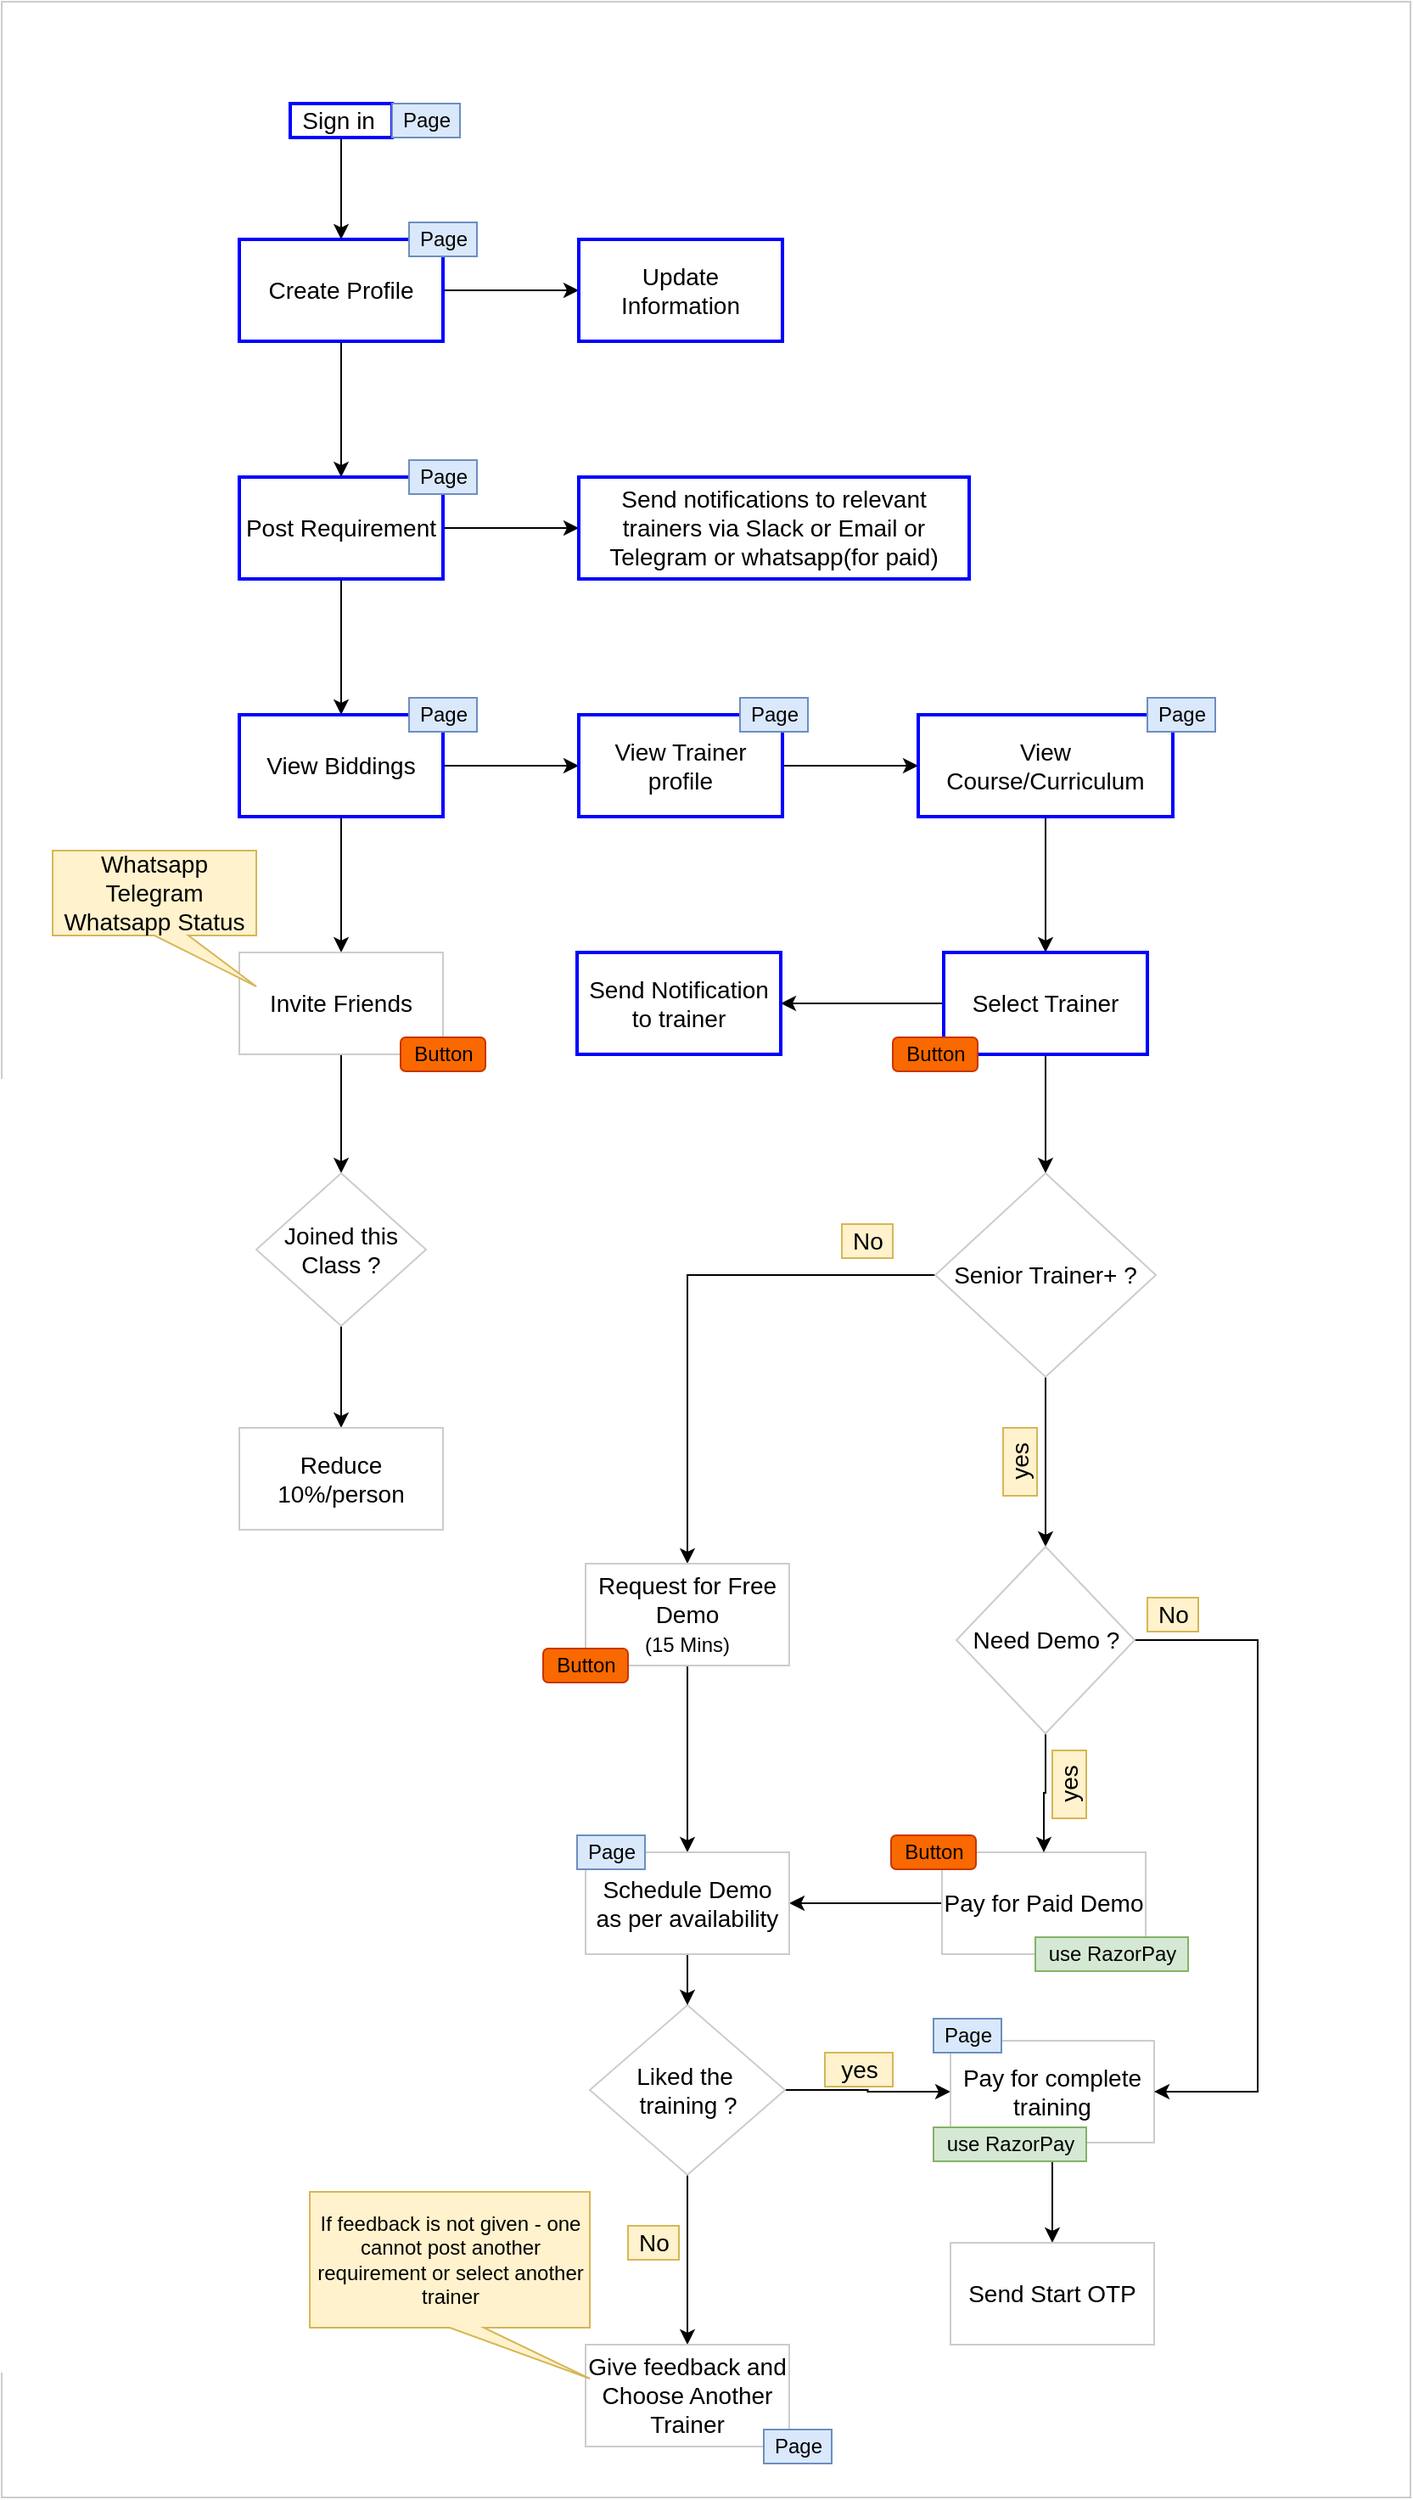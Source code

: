 <mxfile version="18.1.3" type="github" pages="3">
  <diagram id="XY77vvVAQOP6iAnWSaPU" name="Page-1">
    <mxGraphModel dx="768" dy="452" grid="1" gridSize="10" guides="1" tooltips="1" connect="1" arrows="1" fold="1" page="1" pageScale="1" pageWidth="850" pageHeight="1100" math="0" shadow="0">
      <root>
        <mxCell id="0" />
        <mxCell id="1" parent="0" />
        <mxCell id="N-IrUwFtmE3WyCqpm9xU-44" value="aas" style="rounded=0;whiteSpace=wrap;html=1;fontSize=12;strokeColor=#CCCCCC;resizable=0;movable=0;deletable=0;noLabel=1;" parent="1" vertex="1">
          <mxGeometry x="10" y="30" width="830" height="1470" as="geometry" />
        </mxCell>
        <mxCell id="N-IrUwFtmE3WyCqpm9xU-3" value="" style="edgeStyle=orthogonalEdgeStyle;rounded=0;orthogonalLoop=1;jettySize=auto;html=1;fontSize=14;" parent="1" source="N-IrUwFtmE3WyCqpm9xU-1" target="N-IrUwFtmE3WyCqpm9xU-2" edge="1">
          <mxGeometry relative="1" as="geometry" />
        </mxCell>
        <mxCell id="N-IrUwFtmE3WyCqpm9xU-1" value="Sign in&amp;nbsp;" style="text;html=1;align=center;verticalAlign=middle;resizable=0;points=[];autosize=1;strokeColor=#0000FF;fillColor=none;fontSize=14;strokeWidth=2;" parent="1" vertex="1">
          <mxGeometry x="180" y="90" width="60" height="20" as="geometry" />
        </mxCell>
        <mxCell id="N-IrUwFtmE3WyCqpm9xU-5" value="" style="edgeStyle=orthogonalEdgeStyle;rounded=0;orthogonalLoop=1;jettySize=auto;html=1;fontSize=14;" parent="1" source="N-IrUwFtmE3WyCqpm9xU-2" target="N-IrUwFtmE3WyCqpm9xU-4" edge="1">
          <mxGeometry relative="1" as="geometry" />
        </mxCell>
        <mxCell id="N-IrUwFtmE3WyCqpm9xU-7" value="" style="edgeStyle=orthogonalEdgeStyle;rounded=0;orthogonalLoop=1;jettySize=auto;html=1;fontSize=14;" parent="1" source="N-IrUwFtmE3WyCqpm9xU-2" target="N-IrUwFtmE3WyCqpm9xU-6" edge="1">
          <mxGeometry relative="1" as="geometry" />
        </mxCell>
        <mxCell id="N-IrUwFtmE3WyCqpm9xU-2" value="Create Profile" style="whiteSpace=wrap;html=1;fontSize=14;fillColor=none;strokeColor=#0000FF;gradientColor=none;strokeWidth=2;" parent="1" vertex="1">
          <mxGeometry x="150" y="170" width="120" height="60" as="geometry" />
        </mxCell>
        <mxCell id="N-IrUwFtmE3WyCqpm9xU-10" value="" style="edgeStyle=orthogonalEdgeStyle;rounded=0;orthogonalLoop=1;jettySize=auto;html=1;fontSize=14;" parent="1" source="N-IrUwFtmE3WyCqpm9xU-4" target="N-IrUwFtmE3WyCqpm9xU-9" edge="1">
          <mxGeometry relative="1" as="geometry" />
        </mxCell>
        <mxCell id="N-IrUwFtmE3WyCqpm9xU-13" value="" style="edgeStyle=orthogonalEdgeStyle;rounded=0;orthogonalLoop=1;jettySize=auto;html=1;fontSize=14;" parent="1" source="N-IrUwFtmE3WyCqpm9xU-4" target="N-IrUwFtmE3WyCqpm9xU-12" edge="1">
          <mxGeometry relative="1" as="geometry" />
        </mxCell>
        <mxCell id="N-IrUwFtmE3WyCqpm9xU-4" value="Post Requirement" style="whiteSpace=wrap;html=1;fontSize=14;fillColor=none;strokeColor=#0000FF;gradientColor=none;strokeWidth=2;" parent="1" vertex="1">
          <mxGeometry x="150" y="310" width="120" height="60" as="geometry" />
        </mxCell>
        <mxCell id="N-IrUwFtmE3WyCqpm9xU-6" value="Update Information" style="whiteSpace=wrap;html=1;fontSize=14;fillColor=none;strokeColor=#0000FF;gradientColor=none;strokeWidth=2;" parent="1" vertex="1">
          <mxGeometry x="350" y="170" width="120" height="60" as="geometry" />
        </mxCell>
        <mxCell id="N-IrUwFtmE3WyCqpm9xU-9" value="Send notifications to relevant trainers via Slack or Email or Telegram or whatsapp(for paid)" style="whiteSpace=wrap;html=1;fontSize=14;fillColor=none;strokeColor=#0000FF;gradientColor=none;strokeWidth=2;" parent="1" vertex="1">
          <mxGeometry x="350" y="310" width="230" height="60" as="geometry" />
        </mxCell>
        <mxCell id="N-IrUwFtmE3WyCqpm9xU-15" value="" style="edgeStyle=orthogonalEdgeStyle;rounded=0;orthogonalLoop=1;jettySize=auto;html=1;fontSize=14;" parent="1" source="N-IrUwFtmE3WyCqpm9xU-12" target="N-IrUwFtmE3WyCqpm9xU-14" edge="1">
          <mxGeometry relative="1" as="geometry" />
        </mxCell>
        <mxCell id="N-IrUwFtmE3WyCqpm9xU-21" value="" style="edgeStyle=orthogonalEdgeStyle;rounded=0;orthogonalLoop=1;jettySize=auto;html=1;fontSize=14;" parent="1" source="N-IrUwFtmE3WyCqpm9xU-12" target="N-IrUwFtmE3WyCqpm9xU-20" edge="1">
          <mxGeometry relative="1" as="geometry" />
        </mxCell>
        <mxCell id="N-IrUwFtmE3WyCqpm9xU-12" value="View Biddings" style="whiteSpace=wrap;html=1;fontSize=14;fillColor=none;strokeColor=#0000FF;gradientColor=none;strokeWidth=2;" parent="1" vertex="1">
          <mxGeometry x="150" y="450" width="120" height="60" as="geometry" />
        </mxCell>
        <mxCell id="N-IrUwFtmE3WyCqpm9xU-17" value="" style="edgeStyle=orthogonalEdgeStyle;rounded=0;orthogonalLoop=1;jettySize=auto;html=1;fontSize=14;" parent="1" source="N-IrUwFtmE3WyCqpm9xU-14" target="N-IrUwFtmE3WyCqpm9xU-16" edge="1">
          <mxGeometry relative="1" as="geometry" />
        </mxCell>
        <mxCell id="N-IrUwFtmE3WyCqpm9xU-14" value="View Trainer profile" style="whiteSpace=wrap;html=1;fontSize=14;fillColor=none;strokeColor=#0000FF;gradientColor=none;strokeWidth=2;" parent="1" vertex="1">
          <mxGeometry x="350" y="450" width="120" height="60" as="geometry" />
        </mxCell>
        <mxCell id="N-IrUwFtmE3WyCqpm9xU-19" value="" style="edgeStyle=orthogonalEdgeStyle;rounded=0;orthogonalLoop=1;jettySize=auto;html=1;fontSize=14;" parent="1" source="N-IrUwFtmE3WyCqpm9xU-16" target="N-IrUwFtmE3WyCqpm9xU-18" edge="1">
          <mxGeometry relative="1" as="geometry" />
        </mxCell>
        <mxCell id="N-IrUwFtmE3WyCqpm9xU-16" value="View Course/Curriculum" style="whiteSpace=wrap;html=1;fontSize=14;fillColor=none;strokeColor=#0000FF;gradientColor=none;strokeWidth=2;" parent="1" vertex="1">
          <mxGeometry x="550" y="450" width="150" height="60" as="geometry" />
        </mxCell>
        <mxCell id="N-IrUwFtmE3WyCqpm9xU-30" value="" style="edgeStyle=orthogonalEdgeStyle;rounded=0;orthogonalLoop=1;jettySize=auto;html=1;fontSize=14;" parent="1" source="N-IrUwFtmE3WyCqpm9xU-18" target="N-IrUwFtmE3WyCqpm9xU-29" edge="1">
          <mxGeometry relative="1" as="geometry" />
        </mxCell>
        <mxCell id="N-IrUwFtmE3WyCqpm9xU-89" value="" style="edgeStyle=orthogonalEdgeStyle;rounded=0;orthogonalLoop=1;jettySize=auto;html=1;fontSize=12;" parent="1" source="N-IrUwFtmE3WyCqpm9xU-18" target="N-IrUwFtmE3WyCqpm9xU-88" edge="1">
          <mxGeometry relative="1" as="geometry" />
        </mxCell>
        <mxCell id="N-IrUwFtmE3WyCqpm9xU-18" value="Select Trainer" style="whiteSpace=wrap;html=1;fontSize=14;fillColor=none;strokeColor=#0000FF;gradientColor=none;strokeWidth=2;" parent="1" vertex="1">
          <mxGeometry x="565" y="590" width="120" height="60" as="geometry" />
        </mxCell>
        <mxCell id="N-IrUwFtmE3WyCqpm9xU-49" value="" style="edgeStyle=orthogonalEdgeStyle;rounded=0;orthogonalLoop=1;jettySize=auto;html=1;fontSize=12;" parent="1" source="N-IrUwFtmE3WyCqpm9xU-20" target="N-IrUwFtmE3WyCqpm9xU-48" edge="1">
          <mxGeometry relative="1" as="geometry" />
        </mxCell>
        <mxCell id="N-IrUwFtmE3WyCqpm9xU-20" value="Invite Friends" style="whiteSpace=wrap;html=1;fontSize=14;fillColor=none;strokeColor=#CCCCCC;gradientColor=none;" parent="1" vertex="1">
          <mxGeometry x="150" y="590" width="120" height="60" as="geometry" />
        </mxCell>
        <mxCell id="N-IrUwFtmE3WyCqpm9xU-28" value="Whatsapp&lt;br&gt;Telegram&lt;br&gt;Whatsapp Status" style="shape=callout;whiteSpace=wrap;html=1;perimeter=calloutPerimeter;fontSize=14;strokeColor=#d6b656;position2=1;fillColor=#fff2cc;" parent="1" vertex="1">
          <mxGeometry x="40" y="530" width="120" height="80" as="geometry" />
        </mxCell>
        <mxCell id="N-IrUwFtmE3WyCqpm9xU-32" value="" style="edgeStyle=orthogonalEdgeStyle;rounded=0;orthogonalLoop=1;jettySize=auto;html=1;fontSize=14;" parent="1" source="N-IrUwFtmE3WyCqpm9xU-29" target="N-IrUwFtmE3WyCqpm9xU-31" edge="1">
          <mxGeometry relative="1" as="geometry" />
        </mxCell>
        <mxCell id="N-IrUwFtmE3WyCqpm9xU-80" value="" style="edgeStyle=orthogonalEdgeStyle;rounded=0;orthogonalLoop=1;jettySize=auto;html=1;fontSize=12;" parent="1" source="N-IrUwFtmE3WyCqpm9xU-29" target="N-IrUwFtmE3WyCqpm9xU-79" edge="1">
          <mxGeometry relative="1" as="geometry" />
        </mxCell>
        <mxCell id="N-IrUwFtmE3WyCqpm9xU-29" value="Senior Trainer+ ?" style="rhombus;whiteSpace=wrap;html=1;fontSize=14;fillColor=none;strokeColor=#CCCCCC;gradientColor=none;" parent="1" vertex="1">
          <mxGeometry x="560" y="720" width="130" height="120" as="geometry" />
        </mxCell>
        <mxCell id="N-IrUwFtmE3WyCqpm9xU-65" value="" style="edgeStyle=orthogonalEdgeStyle;rounded=0;orthogonalLoop=1;jettySize=auto;html=1;fontSize=12;" parent="1" source="N-IrUwFtmE3WyCqpm9xU-31" target="N-IrUwFtmE3WyCqpm9xU-64" edge="1">
          <mxGeometry relative="1" as="geometry" />
        </mxCell>
        <mxCell id="N-IrUwFtmE3WyCqpm9xU-31" value="Request for Free Demo &lt;br&gt;&lt;font style=&quot;font-size: 12px;&quot;&gt;(15 Mins)&lt;/font&gt;" style="whiteSpace=wrap;html=1;fontSize=14;fillColor=none;strokeColor=#CCCCCC;gradientColor=none;" parent="1" vertex="1">
          <mxGeometry x="354" y="950" width="120" height="60" as="geometry" />
        </mxCell>
        <mxCell id="N-IrUwFtmE3WyCqpm9xU-33" value="No" style="text;html=1;align=center;verticalAlign=middle;resizable=0;points=[];autosize=1;strokeColor=#d6b656;fillColor=#fff2cc;fontSize=14;" parent="1" vertex="1">
          <mxGeometry x="505" y="750" width="30" height="20" as="geometry" />
        </mxCell>
        <mxCell id="N-IrUwFtmE3WyCqpm9xU-68" style="edgeStyle=orthogonalEdgeStyle;rounded=0;orthogonalLoop=1;jettySize=auto;html=1;entryX=1;entryY=0.5;entryDx=0;entryDy=0;fontSize=12;" parent="1" source="N-IrUwFtmE3WyCqpm9xU-34" target="N-IrUwFtmE3WyCqpm9xU-64" edge="1">
          <mxGeometry relative="1" as="geometry" />
        </mxCell>
        <mxCell id="N-IrUwFtmE3WyCqpm9xU-34" value="Pay for Paid Demo" style="whiteSpace=wrap;html=1;fontSize=14;fillColor=none;strokeColor=#CCCCCC;gradientColor=none;" parent="1" vertex="1">
          <mxGeometry x="564" y="1120" width="120" height="60" as="geometry" />
        </mxCell>
        <mxCell id="N-IrUwFtmE3WyCqpm9xU-36" value="yes" style="text;html=1;align=center;verticalAlign=middle;resizable=0;points=[];autosize=1;strokeColor=#d6b656;fillColor=#fff2cc;fontSize=14;rotation=-90;" parent="1" vertex="1">
          <mxGeometry x="590" y="880" width="40" height="20" as="geometry" />
        </mxCell>
        <mxCell id="N-IrUwFtmE3WyCqpm9xU-41" value="" style="edgeStyle=orthogonalEdgeStyle;rounded=0;orthogonalLoop=1;jettySize=auto;html=1;fontSize=12;" parent="1" source="N-IrUwFtmE3WyCqpm9xU-37" target="N-IrUwFtmE3WyCqpm9xU-40" edge="1">
          <mxGeometry relative="1" as="geometry" />
        </mxCell>
        <mxCell id="N-IrUwFtmE3WyCqpm9xU-43" value="" style="edgeStyle=orthogonalEdgeStyle;rounded=0;orthogonalLoop=1;jettySize=auto;html=1;fontSize=12;" parent="1" source="N-IrUwFtmE3WyCqpm9xU-37" target="N-IrUwFtmE3WyCqpm9xU-42" edge="1">
          <mxGeometry relative="1" as="geometry" />
        </mxCell>
        <mxCell id="N-IrUwFtmE3WyCqpm9xU-37" value="Liked the&amp;nbsp;&lt;br&gt;training ?" style="rhombus;whiteSpace=wrap;html=1;fontSize=14;fillColor=none;strokeColor=#CCCCCC;gradientColor=none;" parent="1" vertex="1">
          <mxGeometry x="356.5" y="1210" width="115" height="100" as="geometry" />
        </mxCell>
        <mxCell id="N-IrUwFtmE3WyCqpm9xU-85" style="edgeStyle=orthogonalEdgeStyle;rounded=0;orthogonalLoop=1;jettySize=auto;html=1;fontSize=12;" parent="1" source="N-IrUwFtmE3WyCqpm9xU-40" target="N-IrUwFtmE3WyCqpm9xU-82" edge="1">
          <mxGeometry relative="1" as="geometry" />
        </mxCell>
        <mxCell id="N-IrUwFtmE3WyCqpm9xU-40" value="Pay for complete training" style="whiteSpace=wrap;html=1;fontSize=14;fillColor=none;strokeColor=#CCCCCC;gradientColor=none;" parent="1" vertex="1">
          <mxGeometry x="569" y="1231" width="120" height="60" as="geometry" />
        </mxCell>
        <mxCell id="N-IrUwFtmE3WyCqpm9xU-42" value="Give feedback and Choose Another Trainer" style="whiteSpace=wrap;html=1;fontSize=14;fillColor=none;strokeColor=#CCCCCC;gradientColor=none;" parent="1" vertex="1">
          <mxGeometry x="354" y="1410" width="120" height="60" as="geometry" />
        </mxCell>
        <mxCell id="N-IrUwFtmE3WyCqpm9xU-45" value="If feedback is not given - one cannot post another requirement or select another trainer" style="shape=callout;whiteSpace=wrap;html=1;perimeter=calloutPerimeter;fontSize=12;strokeColor=#d6b656;position2=1;fillColor=#fff2cc;" parent="1" vertex="1">
          <mxGeometry x="191.5" y="1320" width="165" height="110" as="geometry" />
        </mxCell>
        <mxCell id="N-IrUwFtmE3WyCqpm9xU-51" value="" style="edgeStyle=orthogonalEdgeStyle;rounded=0;orthogonalLoop=1;jettySize=auto;html=1;fontSize=12;" parent="1" source="N-IrUwFtmE3WyCqpm9xU-48" target="N-IrUwFtmE3WyCqpm9xU-50" edge="1">
          <mxGeometry relative="1" as="geometry" />
        </mxCell>
        <mxCell id="N-IrUwFtmE3WyCqpm9xU-48" value="Joined this Class ?" style="rhombus;whiteSpace=wrap;html=1;fontSize=14;fillColor=none;strokeColor=#CCCCCC;gradientColor=none;" parent="1" vertex="1">
          <mxGeometry x="160" y="720" width="100" height="90" as="geometry" />
        </mxCell>
        <mxCell id="N-IrUwFtmE3WyCqpm9xU-50" value="Reduce 10%/person" style="whiteSpace=wrap;html=1;fontSize=14;fillColor=none;strokeColor=#CCCCCC;gradientColor=none;" parent="1" vertex="1">
          <mxGeometry x="150" y="870" width="120" height="60" as="geometry" />
        </mxCell>
        <mxCell id="N-IrUwFtmE3WyCqpm9xU-53" value="Page" style="text;html=1;align=center;verticalAlign=middle;resizable=0;points=[];autosize=1;strokeColor=#6c8ebf;fillColor=#dae8fc;fontSize=12;" parent="1" vertex="1">
          <mxGeometry x="250" y="440" width="40" height="20" as="geometry" />
        </mxCell>
        <mxCell id="N-IrUwFtmE3WyCqpm9xU-54" value="Page" style="text;html=1;align=center;verticalAlign=middle;resizable=0;points=[];autosize=1;strokeColor=#6c8ebf;fillColor=#dae8fc;fontSize=12;" parent="1" vertex="1">
          <mxGeometry x="250" y="300" width="40" height="20" as="geometry" />
        </mxCell>
        <mxCell id="N-IrUwFtmE3WyCqpm9xU-55" value="Page" style="text;html=1;align=center;verticalAlign=middle;resizable=0;points=[];autosize=1;strokeColor=#6c8ebf;fillColor=#dae8fc;fontSize=12;" parent="1" vertex="1">
          <mxGeometry x="250" y="160" width="40" height="20" as="geometry" />
        </mxCell>
        <mxCell id="N-IrUwFtmE3WyCqpm9xU-56" value="Page" style="text;html=1;align=center;verticalAlign=middle;resizable=0;points=[];autosize=1;strokeColor=#6c8ebf;fillColor=#dae8fc;fontSize=12;" parent="1" vertex="1">
          <mxGeometry x="240" y="90" width="40" height="20" as="geometry" />
        </mxCell>
        <mxCell id="N-IrUwFtmE3WyCqpm9xU-57" value="Page" style="text;html=1;align=center;verticalAlign=middle;resizable=0;points=[];autosize=1;strokeColor=#6c8ebf;fillColor=#dae8fc;fontSize=12;" parent="1" vertex="1">
          <mxGeometry x="685" y="440" width="40" height="20" as="geometry" />
        </mxCell>
        <mxCell id="N-IrUwFtmE3WyCqpm9xU-58" value="Page" style="text;html=1;align=center;verticalAlign=middle;resizable=0;points=[];autosize=1;strokeColor=#6c8ebf;fillColor=#dae8fc;fontSize=12;" parent="1" vertex="1">
          <mxGeometry x="445" y="440" width="40" height="20" as="geometry" />
        </mxCell>
        <mxCell id="N-IrUwFtmE3WyCqpm9xU-60" value="Button" style="text;html=1;align=center;verticalAlign=middle;resizable=0;points=[];autosize=1;strokeColor=#C73500;fillColor=#fa6800;fontSize=12;rounded=1;fontColor=#000000;" parent="1" vertex="1">
          <mxGeometry x="535" y="640" width="50" height="20" as="geometry" />
        </mxCell>
        <mxCell id="N-IrUwFtmE3WyCqpm9xU-61" value="Button" style="text;html=1;align=center;verticalAlign=middle;resizable=0;points=[];autosize=1;strokeColor=#C73500;fillColor=#fa6800;fontSize=12;rounded=1;fontColor=#000000;" parent="1" vertex="1">
          <mxGeometry x="245" y="640" width="50" height="20" as="geometry" />
        </mxCell>
        <mxCell id="N-IrUwFtmE3WyCqpm9xU-62" value="Button" style="text;html=1;align=center;verticalAlign=middle;resizable=0;points=[];autosize=1;strokeColor=#C73500;fillColor=#fa6800;fontSize=12;rounded=1;fontColor=#000000;" parent="1" vertex="1">
          <mxGeometry x="329" y="1000" width="50" height="20" as="geometry" />
        </mxCell>
        <mxCell id="N-IrUwFtmE3WyCqpm9xU-67" style="edgeStyle=orthogonalEdgeStyle;rounded=0;orthogonalLoop=1;jettySize=auto;html=1;entryX=0.5;entryY=0;entryDx=0;entryDy=0;fontSize=12;" parent="1" source="N-IrUwFtmE3WyCqpm9xU-64" target="N-IrUwFtmE3WyCqpm9xU-37" edge="1">
          <mxGeometry relative="1" as="geometry" />
        </mxCell>
        <mxCell id="N-IrUwFtmE3WyCqpm9xU-64" value="Schedule Demo as per availability" style="whiteSpace=wrap;html=1;fontSize=14;fillColor=none;strokeColor=#CCCCCC;gradientColor=none;" parent="1" vertex="1">
          <mxGeometry x="354" y="1120" width="120" height="60" as="geometry" />
        </mxCell>
        <mxCell id="N-IrUwFtmE3WyCqpm9xU-69" value="Page" style="text;html=1;align=center;verticalAlign=middle;resizable=0;points=[];autosize=1;strokeColor=#6c8ebf;fillColor=#dae8fc;fontSize=12;" parent="1" vertex="1">
          <mxGeometry x="349" y="1110" width="40" height="20" as="geometry" />
        </mxCell>
        <mxCell id="N-IrUwFtmE3WyCqpm9xU-70" value="Button" style="text;html=1;align=center;verticalAlign=middle;resizable=0;points=[];autosize=1;strokeColor=#C73500;fillColor=#fa6800;fontSize=12;fontColor=#000000;rounded=1;" parent="1" vertex="1">
          <mxGeometry x="534" y="1110" width="50" height="20" as="geometry" />
        </mxCell>
        <mxCell id="N-IrUwFtmE3WyCqpm9xU-71" value="use RazorPay" style="text;html=1;align=center;verticalAlign=middle;resizable=0;points=[];autosize=1;strokeColor=#82b366;fillColor=#d5e8d4;fontSize=12;" parent="1" vertex="1">
          <mxGeometry x="619" y="1170" width="90" height="20" as="geometry" />
        </mxCell>
        <mxCell id="N-IrUwFtmE3WyCqpm9xU-72" value="No" style="text;html=1;align=center;verticalAlign=middle;resizable=0;points=[];autosize=1;strokeColor=#d6b656;fillColor=#fff2cc;fontSize=14;" parent="1" vertex="1">
          <mxGeometry x="379" y="1340" width="30" height="20" as="geometry" />
        </mxCell>
        <mxCell id="N-IrUwFtmE3WyCqpm9xU-73" value="yes" style="text;html=1;align=center;verticalAlign=middle;resizable=0;points=[];autosize=1;strokeColor=#d6b656;fillColor=#fff2cc;fontSize=14;rotation=0;" parent="1" vertex="1">
          <mxGeometry x="495" y="1238" width="40" height="20" as="geometry" />
        </mxCell>
        <mxCell id="N-IrUwFtmE3WyCqpm9xU-74" value="Page" style="text;html=1;align=center;verticalAlign=middle;resizable=0;points=[];autosize=1;strokeColor=#6c8ebf;fillColor=#dae8fc;fontSize=12;" parent="1" vertex="1">
          <mxGeometry x="459" y="1460" width="40" height="20" as="geometry" />
        </mxCell>
        <mxCell id="N-IrUwFtmE3WyCqpm9xU-75" value="use RazorPay" style="text;html=1;align=center;verticalAlign=middle;resizable=0;points=[];autosize=1;strokeColor=#82b366;fillColor=#d5e8d4;fontSize=12;" parent="1" vertex="1">
          <mxGeometry x="559" y="1282" width="90" height="20" as="geometry" />
        </mxCell>
        <mxCell id="N-IrUwFtmE3WyCqpm9xU-76" value="Page" style="text;html=1;align=center;verticalAlign=middle;resizable=0;points=[];autosize=1;strokeColor=#6c8ebf;fillColor=#dae8fc;fontSize=12;" parent="1" vertex="1">
          <mxGeometry x="559" y="1218" width="40" height="20" as="geometry" />
        </mxCell>
        <mxCell id="N-IrUwFtmE3WyCqpm9xU-81" style="edgeStyle=orthogonalEdgeStyle;rounded=0;orthogonalLoop=1;jettySize=auto;html=1;entryX=0.5;entryY=0;entryDx=0;entryDy=0;fontSize=12;" parent="1" source="N-IrUwFtmE3WyCqpm9xU-79" target="N-IrUwFtmE3WyCqpm9xU-34" edge="1">
          <mxGeometry relative="1" as="geometry" />
        </mxCell>
        <mxCell id="N-IrUwFtmE3WyCqpm9xU-86" style="edgeStyle=orthogonalEdgeStyle;rounded=0;orthogonalLoop=1;jettySize=auto;html=1;entryX=1;entryY=0.5;entryDx=0;entryDy=0;fontSize=12;" parent="1" source="N-IrUwFtmE3WyCqpm9xU-79" target="N-IrUwFtmE3WyCqpm9xU-40" edge="1">
          <mxGeometry relative="1" as="geometry">
            <Array as="points">
              <mxPoint x="750" y="995" />
              <mxPoint x="750" y="1261" />
            </Array>
          </mxGeometry>
        </mxCell>
        <mxCell id="N-IrUwFtmE3WyCqpm9xU-79" value="Need Demo ?" style="rhombus;whiteSpace=wrap;html=1;fontSize=14;fillColor=none;strokeColor=#CCCCCC;gradientColor=none;" parent="1" vertex="1">
          <mxGeometry x="572.5" y="940" width="105" height="110" as="geometry" />
        </mxCell>
        <mxCell id="N-IrUwFtmE3WyCqpm9xU-82" value="Send Start OTP" style="whiteSpace=wrap;html=1;fontSize=14;fillColor=none;strokeColor=#CCCCCC;gradientColor=none;" parent="1" vertex="1">
          <mxGeometry x="569" y="1350" width="120" height="60" as="geometry" />
        </mxCell>
        <mxCell id="N-IrUwFtmE3WyCqpm9xU-84" value="yes" style="text;html=1;align=center;verticalAlign=middle;resizable=0;points=[];autosize=1;strokeColor=#d6b656;fillColor=#fff2cc;fontSize=14;rotation=-90;" parent="1" vertex="1">
          <mxGeometry x="619" y="1070" width="40" height="20" as="geometry" />
        </mxCell>
        <mxCell id="N-IrUwFtmE3WyCqpm9xU-87" value="No" style="text;html=1;align=center;verticalAlign=middle;resizable=0;points=[];autosize=1;strokeColor=#d6b656;fillColor=#fff2cc;fontSize=14;" parent="1" vertex="1">
          <mxGeometry x="685" y="970" width="30" height="20" as="geometry" />
        </mxCell>
        <mxCell id="N-IrUwFtmE3WyCqpm9xU-88" value="Send Notification to trainer" style="whiteSpace=wrap;html=1;fontSize=14;fillColor=none;strokeColor=#0000FF;gradientColor=none;strokeWidth=2;" parent="1" vertex="1">
          <mxGeometry x="349" y="590" width="120" height="60" as="geometry" />
        </mxCell>
      </root>
    </mxGraphModel>
  </diagram>
  <diagram id="qQuW0YYVt47wCZ64Mdgo" name="Sign up process for Trainers">
    <mxGraphModel dx="782" dy="468" grid="1" gridSize="10" guides="1" tooltips="1" connect="1" arrows="1" fold="1" page="1" pageScale="1" pageWidth="850" pageHeight="1100" math="0" shadow="0">
      <root>
        <mxCell id="0" />
        <mxCell id="1" parent="0" />
        <mxCell id="q9oQer6rPA6YeuziaRl3-24" value="" style="rounded=0;whiteSpace=wrap;html=1;sketch=0;fontColor=#E4FDE1;strokeColor=#028090;fillColor=none;strokeWidth=2;" parent="1" vertex="1">
          <mxGeometry x="10" y="20" width="760" height="600" as="geometry" />
        </mxCell>
        <mxCell id="q9oQer6rPA6YeuziaRl3-3" value="" style="edgeStyle=orthogonalEdgeStyle;rounded=0;orthogonalLoop=1;jettySize=auto;html=1;fontSize=12;" parent="1" source="q9oQer6rPA6YeuziaRl3-1" target="q9oQer6rPA6YeuziaRl3-2" edge="1">
          <mxGeometry relative="1" as="geometry" />
        </mxCell>
        <mxCell id="q9oQer6rPA6YeuziaRl3-1" value="Sign-in" style="whiteSpace=wrap;html=1;rounded=1;fontSize=12;strokeColor=#6c8ebf;strokeWidth=1;fillColor=#dae8fc;" parent="1" vertex="1">
          <mxGeometry x="230" y="80" width="120" height="60" as="geometry" />
        </mxCell>
        <mxCell id="q9oQer6rPA6YeuziaRl3-22" style="edgeStyle=orthogonalEdgeStyle;rounded=0;orthogonalLoop=1;jettySize=auto;html=1;entryX=0.5;entryY=0;entryDx=0;entryDy=0;fontSize=12;" parent="1" source="q9oQer6rPA6YeuziaRl3-2" target="q9oQer6rPA6YeuziaRl3-12" edge="1">
          <mxGeometry relative="1" as="geometry" />
        </mxCell>
        <mxCell id="q9oQer6rPA6YeuziaRl3-2" value="" style="whiteSpace=wrap;html=1;strokeColor=#666666;rounded=1;strokeWidth=1;glass=1;fillColor=#E6E6E6;" parent="1" vertex="1">
          <mxGeometry x="30" y="210" width="700" height="100" as="geometry" />
        </mxCell>
        <mxCell id="q9oQer6rPA6YeuziaRl3-7" value="" style="edgeStyle=orthogonalEdgeStyle;rounded=0;orthogonalLoop=1;jettySize=auto;html=1;fontSize=12;" parent="1" source="q9oQer6rPA6YeuziaRl3-4" target="q9oQer6rPA6YeuziaRl3-6" edge="1">
          <mxGeometry relative="1" as="geometry" />
        </mxCell>
        <mxCell id="q9oQer6rPA6YeuziaRl3-17" value="" style="edgeStyle=orthogonalEdgeStyle;rounded=0;orthogonalLoop=1;jettySize=auto;html=1;fontSize=12;" parent="1" source="q9oQer6rPA6YeuziaRl3-4" target="q9oQer6rPA6YeuziaRl3-16" edge="1">
          <mxGeometry relative="1" as="geometry" />
        </mxCell>
        <mxCell id="q9oQer6rPA6YeuziaRl3-4" value="Linked In Authenticaion" style="whiteSpace=wrap;html=1;strokeColor=#666666;rounded=1;strokeWidth=1;" parent="1" vertex="1">
          <mxGeometry x="90" y="230" width="120" height="60" as="geometry" />
        </mxCell>
        <mxCell id="q9oQer6rPA6YeuziaRl3-15" value="" style="edgeStyle=orthogonalEdgeStyle;rounded=0;orthogonalLoop=1;jettySize=auto;html=1;fontSize=12;" parent="1" source="q9oQer6rPA6YeuziaRl3-6" target="q9oQer6rPA6YeuziaRl3-14" edge="1">
          <mxGeometry relative="1" as="geometry" />
        </mxCell>
        <mxCell id="q9oQer6rPA6YeuziaRl3-6" value="Slack ID Authentication (optional)" style="whiteSpace=wrap;html=1;strokeColor=#666666;rounded=1;strokeWidth=1;" parent="1" vertex="1">
          <mxGeometry x="230" y="230" width="120" height="60" as="geometry" />
        </mxCell>
        <mxCell id="q9oQer6rPA6YeuziaRl3-19" value="" style="edgeStyle=orthogonalEdgeStyle;rounded=0;orthogonalLoop=1;jettySize=auto;html=1;fontSize=12;" parent="1" source="q9oQer6rPA6YeuziaRl3-12" target="q9oQer6rPA6YeuziaRl3-18" edge="1">
          <mxGeometry relative="1" as="geometry" />
        </mxCell>
        <mxCell id="q9oQer6rPA6YeuziaRl3-12" value="Open &#39;Edit Profile&#39; Page&amp;nbsp; with Auto Populated Data" style="whiteSpace=wrap;html=1;strokeColor=#666666;rounded=1;strokeWidth=1;" parent="1" vertex="1">
          <mxGeometry x="230" y="390" width="120" height="60" as="geometry" />
        </mxCell>
        <mxCell id="P0kMp35qeg8c-qXG_utO-2" value="" style="edgeStyle=orthogonalEdgeStyle;rounded=0;orthogonalLoop=1;jettySize=auto;html=1;fontSize=13;" edge="1" parent="1" source="q9oQer6rPA6YeuziaRl3-14" target="P0kMp35qeg8c-qXG_utO-1">
          <mxGeometry relative="1" as="geometry" />
        </mxCell>
        <mxCell id="q9oQer6rPA6YeuziaRl3-14" value="Upload Profile Pic" style="whiteSpace=wrap;html=1;strokeColor=#666666;rounded=1;strokeWidth=1;" parent="1" vertex="1">
          <mxGeometry x="380" y="230" width="120" height="60" as="geometry" />
        </mxCell>
        <mxCell id="q9oQer6rPA6YeuziaRl3-16" value="Collect personal Data at the backend" style="whiteSpace=wrap;html=1;strokeColor=#666666;rounded=1;strokeWidth=1;" parent="1" vertex="1">
          <mxGeometry x="590" y="120" width="120" height="60" as="geometry" />
        </mxCell>
        <mxCell id="AOl7uRQH9Cnn6coa6x7H-8" value="" style="edgeStyle=orthogonalEdgeStyle;rounded=0;orthogonalLoop=1;jettySize=auto;html=1;fontSize=10;" edge="1" parent="1" source="q9oQer6rPA6YeuziaRl3-18" target="AOl7uRQH9Cnn6coa6x7H-7">
          <mxGeometry relative="1" as="geometry" />
        </mxCell>
        <mxCell id="q9oQer6rPA6YeuziaRl3-18" value="Update the Server as the user enters the data&amp;nbsp;" style="whiteSpace=wrap;html=1;strokeColor=#666666;rounded=1;strokeWidth=1;" parent="1" vertex="1">
          <mxGeometry x="230" y="500" width="120" height="60" as="geometry" />
        </mxCell>
        <mxCell id="q9oQer6rPA6YeuziaRl3-23" value="Setup Pages" style="text;html=1;align=center;verticalAlign=middle;resizable=0;points=[];autosize=1;strokeColor=#C73500;fillColor=#fa6800;fontSize=12;fontColor=#000000;" parent="1" vertex="1">
          <mxGeometry x="30" y="200" width="80" height="20" as="geometry" />
        </mxCell>
        <mxCell id="q9oQer6rPA6YeuziaRl3-25" value="&lt;b style=&quot;font-size: 20px;&quot;&gt;&lt;font color=&quot;#000000&quot; style=&quot;font-size: 20px;&quot;&gt;Sign up process&lt;/font&gt;&lt;/b&gt;" style="text;html=1;align=center;verticalAlign=middle;resizable=0;points=[];autosize=1;strokeColor=none;fillColor=none;fontColor=#E4FDE1;fontSize=20;" parent="1" vertex="1">
          <mxGeometry x="270" y="25" width="170" height="30" as="geometry" />
        </mxCell>
        <mxCell id="AOl7uRQH9Cnn6coa6x7H-2" value="Page" style="text;html=1;align=center;verticalAlign=middle;resizable=0;points=[];autosize=1;strokeColor=#d6b656;fillColor=#fff2cc;fontSize=10;rounded=1;" vertex="1" parent="1">
          <mxGeometry x="130" y="220" width="40" height="20" as="geometry" />
        </mxCell>
        <mxCell id="AOl7uRQH9Cnn6coa6x7H-3" value="Page" style="text;html=1;align=center;verticalAlign=middle;resizable=0;points=[];autosize=1;strokeColor=#d6b656;fillColor=#fff2cc;fontSize=10;rounded=1;" vertex="1" parent="1">
          <mxGeometry x="270" y="220" width="40" height="20" as="geometry" />
        </mxCell>
        <mxCell id="AOl7uRQH9Cnn6coa6x7H-4" value="Page" style="text;html=1;align=center;verticalAlign=middle;resizable=0;points=[];autosize=1;strokeColor=#d6b656;fillColor=#fff2cc;fontSize=10;rounded=1;" vertex="1" parent="1">
          <mxGeometry x="420" y="220" width="40" height="20" as="geometry" />
        </mxCell>
        <mxCell id="AOl7uRQH9Cnn6coa6x7H-5" value="Page" style="text;html=1;align=center;verticalAlign=middle;resizable=0;points=[];autosize=1;strokeColor=#d6b656;fillColor=#fff2cc;fontSize=10;rounded=1;" vertex="1" parent="1">
          <mxGeometry x="270" y="70" width="40" height="20" as="geometry" />
        </mxCell>
        <mxCell id="AOl7uRQH9Cnn6coa6x7H-6" value="Page" style="text;html=1;align=center;verticalAlign=middle;resizable=0;points=[];autosize=1;strokeColor=#d6b656;fillColor=#fff2cc;fontSize=10;rounded=1;" vertex="1" parent="1">
          <mxGeometry x="210" y="380" width="40" height="20" as="geometry" />
        </mxCell>
        <mxCell id="AOl7uRQH9Cnn6coa6x7H-7" value="Update the Badge Progress - &quot;&lt;i&gt;Profile Completeness&lt;/i&gt;&quot;" style="whiteSpace=wrap;html=1;strokeColor=#666666;rounded=1;strokeWidth=1;" vertex="1" parent="1">
          <mxGeometry x="430" y="500" width="120" height="60" as="geometry" />
        </mxCell>
        <mxCell id="AOl7uRQH9Cnn6coa6x7H-9" value="APi" style="text;html=1;align=center;verticalAlign=middle;resizable=0;points=[];autosize=1;strokeColor=#b85450;fillColor=#f8cecc;fontSize=10;rounded=1;" vertex="1" parent="1">
          <mxGeometry x="320" y="550" width="30" height="20" as="geometry" />
        </mxCell>
        <mxCell id="AOl7uRQH9Cnn6coa6x7H-10" value="APi" style="text;html=1;align=center;verticalAlign=middle;resizable=0;points=[];autosize=1;strokeColor=#b85450;fillColor=#f8cecc;fontSize=10;rounded=1;" vertex="1" parent="1">
          <mxGeometry x="420" y="550" width="30" height="20" as="geometry" />
        </mxCell>
        <mxCell id="AOl7uRQH9Cnn6coa6x7H-11" value="Need to know what data can be collected ?" style="shape=callout;whiteSpace=wrap;html=1;perimeter=calloutPerimeter;rounded=1;fontSize=10;fillColor=#fff2cc;strokeColor=#d6b656;" vertex="1" parent="1">
          <mxGeometry x="580" y="55" width="120" height="80" as="geometry" />
        </mxCell>
        <mxCell id="P0kMp35qeg8c-qXG_utO-1" value="Update Availability" style="whiteSpace=wrap;html=1;strokeColor=#666666;rounded=1;strokeWidth=1;" vertex="1" parent="1">
          <mxGeometry x="550" y="230" width="120" height="60" as="geometry" />
        </mxCell>
      </root>
    </mxGraphModel>
  </diagram>
  <diagram id="xk0QOsLul5GCjX9J0hvT" name="Trainer - Course Update ">
    <mxGraphModel dx="920" dy="551" grid="1" gridSize="10" guides="1" tooltips="1" connect="1" arrows="1" fold="1" page="1" pageScale="1" pageWidth="850" pageHeight="1100" math="0" shadow="0">
      <root>
        <mxCell id="0" />
        <mxCell id="1" parent="0" />
        <mxCell id="I0uOHQUdkELACw-oFs6R-1" value="Course Updation" style="text;html=1;align=center;verticalAlign=middle;resizable=0;points=[];autosize=1;strokeColor=none;fillColor=none;fontSize=20;fontStyle=1" vertex="1" parent="1">
          <mxGeometry x="415" width="180" height="30" as="geometry" />
        </mxCell>
        <mxCell id="I0uOHQUdkELACw-oFs6R-9" value="" style="edgeStyle=orthogonalEdgeStyle;rounded=0;orthogonalLoop=1;jettySize=auto;html=1;fontSize=16;" edge="1" parent="1" source="I0uOHQUdkELACw-oFs6R-7" target="I0uOHQUdkELACw-oFs6R-8">
          <mxGeometry relative="1" as="geometry" />
        </mxCell>
        <mxCell id="I0uOHQUdkELACw-oFs6R-15" value="" style="edgeStyle=orthogonalEdgeStyle;rounded=0;orthogonalLoop=1;jettySize=auto;html=1;fontSize=16;" edge="1" parent="1" source="I0uOHQUdkELACw-oFs6R-7" target="I0uOHQUdkELACw-oFs6R-14">
          <mxGeometry relative="1" as="geometry" />
        </mxCell>
        <mxCell id="I0uOHQUdkELACw-oFs6R-7" value="Select Category" style="whiteSpace=wrap;html=1;rounded=1;fontSize=16;" vertex="1" parent="1">
          <mxGeometry x="255" y="100" width="200" height="60" as="geometry" />
        </mxCell>
        <mxCell id="I0uOHQUdkELACw-oFs6R-13" value="" style="edgeStyle=orthogonalEdgeStyle;rounded=0;orthogonalLoop=1;jettySize=auto;html=1;fontSize=16;" edge="1" parent="1" source="I0uOHQUdkELACw-oFs6R-8" target="I0uOHQUdkELACw-oFs6R-12">
          <mxGeometry relative="1" as="geometry" />
        </mxCell>
        <mxCell id="I0uOHQUdkELACw-oFs6R-23" value="" style="edgeStyle=orthogonalEdgeStyle;rounded=0;orthogonalLoop=1;jettySize=auto;html=1;fontSize=16;" edge="1" parent="1" source="I0uOHQUdkELACw-oFs6R-8">
          <mxGeometry relative="1" as="geometry">
            <mxPoint x="355" y="380" as="targetPoint" />
          </mxGeometry>
        </mxCell>
        <mxCell id="I0uOHQUdkELACw-oFs6R-8" value="Select Skill" style="whiteSpace=wrap;html=1;fontSize=16;rounded=1;" vertex="1" parent="1">
          <mxGeometry x="295" y="240" width="120" height="60" as="geometry" />
        </mxCell>
        <mxCell id="I0uOHQUdkELACw-oFs6R-21" style="edgeStyle=orthogonalEdgeStyle;rounded=0;orthogonalLoop=1;jettySize=auto;html=1;fontSize=16;" edge="1" parent="1" source="I0uOHQUdkELACw-oFs6R-12">
          <mxGeometry relative="1" as="geometry">
            <mxPoint x="850" y="170" as="targetPoint" />
          </mxGeometry>
        </mxCell>
        <mxCell id="I0uOHQUdkELACw-oFs6R-12" value="Skill Missing ?" style="rhombus;whiteSpace=wrap;html=1;fontSize=16;rounded=1;" vertex="1" parent="1">
          <mxGeometry x="515" y="220" width="145" height="100" as="geometry" />
        </mxCell>
        <mxCell id="I0uOHQUdkELACw-oFs6R-17" value="" style="edgeStyle=orthogonalEdgeStyle;rounded=0;orthogonalLoop=1;jettySize=auto;html=1;fontSize=16;" edge="1" parent="1" source="I0uOHQUdkELACw-oFs6R-14" target="I0uOHQUdkELACw-oFs6R-16">
          <mxGeometry relative="1" as="geometry" />
        </mxCell>
        <mxCell id="I0uOHQUdkELACw-oFs6R-14" value="Category missing ?" style="rhombus;whiteSpace=wrap;html=1;fontSize=16;rounded=1;" vertex="1" parent="1">
          <mxGeometry x="580" y="75" width="115" height="110" as="geometry" />
        </mxCell>
        <mxCell id="I0uOHQUdkELACw-oFs6R-19" value="" style="edgeStyle=orthogonalEdgeStyle;rounded=0;orthogonalLoop=1;jettySize=auto;html=1;fontSize=16;" edge="1" parent="1" source="I0uOHQUdkELACw-oFs6R-16" target="I0uOHQUdkELACw-oFs6R-18">
          <mxGeometry relative="1" as="geometry" />
        </mxCell>
        <mxCell id="I0uOHQUdkELACw-oFs6R-16" value="Request to Add it&amp;nbsp; (&lt;i&gt;response in 48 hours)&lt;/i&gt;" style="whiteSpace=wrap;html=1;fontSize=16;rounded=1;" vertex="1" parent="1">
          <mxGeometry x="772.5" y="100" width="157.5" height="60" as="geometry" />
        </mxCell>
        <mxCell id="I0uOHQUdkELACw-oFs6R-18" value="Update in the DB" style="whiteSpace=wrap;html=1;fontSize=16;rounded=1;" vertex="1" parent="1">
          <mxGeometry x="1028.75" y="100" width="120" height="60" as="geometry" />
        </mxCell>
        <mxCell id="I0uOHQUdkELACw-oFs6R-20" value="This will show up in the Admin app" style="shape=callout;whiteSpace=wrap;html=1;perimeter=calloutPerimeter;rounded=1;fontSize=16;fillColor=#fff2cc;strokeColor=#d6b656;" vertex="1" parent="1">
          <mxGeometry x="1050" y="20" width="170" height="80" as="geometry" />
        </mxCell>
        <mxCell id="I0uOHQUdkELACw-oFs6R-28" value="yes" style="text;html=1;align=center;verticalAlign=middle;resizable=0;points=[];autosize=1;strokeColor=#006EAF;fillColor=#1ba1e2;fontSize=16;fontColor=#ffffff;" vertex="1" parent="1">
          <mxGeometry x="680" y="240" width="40" height="20" as="geometry" />
        </mxCell>
        <mxCell id="I0uOHQUdkELACw-oFs6R-29" value="yes" style="text;html=1;align=center;verticalAlign=middle;resizable=0;points=[];autosize=1;strokeColor=#006EAF;fillColor=#1ba1e2;fontSize=16;fontColor=#ffffff;" vertex="1" parent="1">
          <mxGeometry x="695" y="100" width="40" height="20" as="geometry" />
        </mxCell>
        <mxCell id="I0uOHQUdkELACw-oFs6R-32" value="pull from DB, should be fast.&lt;br style=&quot;font-size: 13px;&quot;&gt;Searchable drop down" style="shape=callout;whiteSpace=wrap;html=1;perimeter=calloutPerimeter;rounded=1;fontSize=13;position2=1;arcSize=39;base=30;size=25;position=0.42;fillColor=#fff2cc;strokeColor=#d6b656;" vertex="1" parent="1">
          <mxGeometry x="90" y="40" width="150" height="100" as="geometry" />
        </mxCell>
        <mxCell id="I0uOHQUdkELACw-oFs6R-33" value="pull from DB, should be fast.&lt;br style=&quot;font-size: 13px;&quot;&gt;Searchable drop down" style="shape=callout;whiteSpace=wrap;html=1;perimeter=calloutPerimeter;rounded=1;fontSize=13;position2=1;arcSize=39;base=30;size=25;position=0.42;fillColor=#fff2cc;strokeColor=#d6b656;" vertex="1" parent="1">
          <mxGeometry x="140" y="170" width="150" height="100" as="geometry" />
        </mxCell>
        <mxCell id="I0uOHQUdkELACw-oFs6R-41" value="" style="edgeStyle=orthogonalEdgeStyle;rounded=0;orthogonalLoop=1;jettySize=auto;html=1;fontSize=13;" edge="1" parent="1" source="I0uOHQUdkELACw-oFs6R-39" target="I0uOHQUdkELACw-oFs6R-40">
          <mxGeometry relative="1" as="geometry" />
        </mxCell>
        <mxCell id="I0uOHQUdkELACw-oFs6R-39" value="&lt;ol&gt;&lt;li&gt;&lt;span style=&quot;font: inherit; background-color: initial; box-sizing: border-box; border: 0px; margin: 0px; padding: 0px; vertical-align: initial;&quot; data-offset-key=&quot;d759s-0-0&quot;&gt;&lt;span style=&quot;box-sizing: border-box; border: 0px; font: inherit; margin: 0px; padding: 0px; vertical-align: initial;&quot; data-text=&quot;true&quot;&gt;Type of Training : [&lt;/span&gt;&lt;/span&gt;&lt;span style=&quot;font-family: inherit; font-size: inherit; font-variant: inherit; font-weight: inherit; background-color: initial; box-sizing: border-box; border: 0px; font-style: italic; font-stretch: inherit; line-height: inherit; margin: 0px; padding: 0px; vertical-align: initial;&quot; data-offset-key=&quot;d759s-0-1&quot;&gt;&lt;span style=&quot;box-sizing: border-box; border: 0px; font: inherit; margin: 0px; padding: 0px; vertical-align: initial;&quot; data-text=&quot;true&quot;&gt;Byte sized, Specific Concept or Use Case, Crash Course, Full course&lt;/span&gt;&lt;/span&gt;&lt;span style=&quot;font: inherit; background-color: initial; box-sizing: border-box; border: 0px; margin: 0px; padding: 0px; vertical-align: initial;&quot; data-offset-key=&quot;d759s-0-2&quot;&gt;&lt;span style=&quot;box-sizing: border-box; border: 0px; font: inherit; margin: 0px; padding: 0px; vertical-align: initial;&quot; data-text=&quot;true&quot;&gt;]&lt;/span&gt;&lt;/span&gt;&lt;/li&gt;&lt;li&gt;&lt;span style=&quot;font-family: inherit; font-size: inherit; font-style: inherit; font-variant-ligatures: inherit; font-variant-caps: inherit; font-weight: inherit; background-color: initial;&quot;&gt;Target Audience  - College Pass out (Freshers) , Experienced, College Students, School Students , Any one&lt;/span&gt;&lt;/li&gt;&lt;li&gt;&lt;span style=&quot;font-family: inherit; font-size: inherit; font-style: inherit; font-variant-ligatures: inherit; font-variant-caps: inherit; font-weight: inherit; background-color: initial;&quot;&gt;Duration&lt;/span&gt;&lt;/li&gt;&lt;li&gt;&lt;span style=&quot;font-family: inherit; font-size: inherit; font-style: inherit; font-variant-ligatures: inherit; font-variant-caps: inherit; font-weight: inherit; background-color: initial;&quot;&gt;Course Overview&lt;/span&gt;&lt;/li&gt;&lt;li&gt;&lt;span style=&quot;font-family: inherit; font-size: inherit; font-style: inherit; font-variant-ligatures: inherit; font-variant-caps: inherit; font-weight: inherit; background-color: initial;&quot;&gt;Goal of this course&lt;/span&gt;&lt;/li&gt;&lt;li&gt;&lt;span style=&quot;font-family: inherit; font-size: inherit; font-style: inherit; font-variant-ligatures: inherit; font-variant-caps: inherit; font-weight: inherit; background-color: initial;&quot;&gt;Pre-requisites required&lt;/span&gt;&lt;/li&gt;&lt;li&gt;&lt;span style=&quot;font-family: inherit; font-size: inherit; font-style: inherit; font-variant-ligatures: inherit; font-variant-caps: inherit; font-weight: inherit; background-color: initial;&quot;&gt;Hardware/software required&lt;/span&gt;&lt;/li&gt;&lt;li&gt;&lt;span style=&quot;font-family: inherit; font-size: inherit; font-style: inherit; font-variant-ligatures: inherit; font-variant-caps: inherit; font-weight: inherit; background-color: initial;&quot;&gt;Content Covered&lt;/span&gt;&lt;/li&gt;&lt;li&gt;&lt;span style=&quot;font-family: inherit; font-size: inherit; font-style: inherit; font-variant-ligatures: inherit; font-variant-caps: inherit; font-weight: inherit; background-color: initial;&quot;&gt;Demo Video (optional)&lt;/span&gt;&lt;/li&gt;&lt;/ol&gt;" style="text;whiteSpace=wrap;html=1;fontSize=13;fillColor=none;strokeColor=default;" vertex="1" parent="1">
          <mxGeometry x="100" y="380" width="550" height="210" as="geometry" />
        </mxCell>
        <mxCell id="I0uOHQUdkELACw-oFs6R-44" value="" style="edgeStyle=orthogonalEdgeStyle;rounded=0;orthogonalLoop=1;jettySize=auto;html=1;fontSize=20;" edge="1" parent="1" source="I0uOHQUdkELACw-oFs6R-40" target="I0uOHQUdkELACw-oFs6R-43">
          <mxGeometry relative="1" as="geometry" />
        </mxCell>
        <mxCell id="I0uOHQUdkELACw-oFs6R-40" value="Assessment Type" style="whiteSpace=wrap;html=1;rounded=1;fontSize=13;" vertex="1" parent="1">
          <mxGeometry x="314" y="670" width="120" height="60" as="geometry" />
        </mxCell>
        <mxCell id="I0uOHQUdkELACw-oFs6R-42" value="&lt;span style=&quot;box-sizing: border-box; border: 0px; font-style: normal; font-variant-ligatures: normal; font-variant-caps: normal; font-variant-numeric: inherit; font-variant-east-asian: inherit; font-weight: 400; font-stretch: inherit; font-size: 11.2px; line-height: inherit; font-family: Inter, Helvetica, Arial, sans-serif; margin: 0px; padding: 0px; vertical-align: initial; color: rgb(50, 59, 74); letter-spacing: -0.08px; orphans: 2; text-indent: 0px; text-transform: none; widows: 2; word-spacing: 0px; -webkit-text-stroke-width: 0px; text-decoration-thickness: initial; text-decoration-style: initial; text-decoration-color: initial;&quot; data-offset-key=&quot;5vak6-0-0&quot;&gt;&lt;span style=&quot;box-sizing: border-box; border: 0px; font: inherit; margin: 0px; padding: 0px; vertical-align: initial;&quot; data-text=&quot;true&quot;&gt;If the trainer has not crossed buddying trainer a message has to be posted, stating that a free demo will need to be provided on request by the trainees.Senior trainers will not have to get paid for demo too !! (&lt;/span&gt;&lt;/span&gt;&lt;span style=&quot;box-sizing: border-box; border: 0px; font-style: italic; font-variant-ligatures: normal; font-variant-caps: normal; font-variant-numeric: inherit; font-variant-east-asian: inherit; font-weight: 400; font-stretch: inherit; font-size: 11.2px; line-height: inherit; font-family: Inter, Helvetica, Arial, sans-serif; margin: 0px; padding: 0px; vertical-align: initial; color: rgb(50, 59, 74); letter-spacing: -0.08px; orphans: 2; text-indent: 0px; text-transform: none; widows: 2; word-spacing: 0px; -webkit-text-stroke-width: 0px; text-decoration-thickness: initial; text-decoration-style: initial; text-decoration-color: initial;&quot; data-offset-key=&quot;5vak6-0-1&quot;&gt;&lt;span style=&quot;box-sizing: border-box; border: 0px; font: inherit; margin: 0px; padding: 0px; vertical-align: initial;&quot; data-text=&quot;true&quot;&gt;a link to how to become a senior trainer&lt;/span&gt;&lt;/span&gt;&lt;span style=&quot;box-sizing: border-box; border: 0px; font-style: normal; font-variant-ligatures: normal; font-variant-caps: normal; font-variant-numeric: inherit; font-variant-east-asian: inherit; font-weight: 400; font-stretch: inherit; font-size: 11.2px; line-height: inherit; font-family: Inter, Helvetica, Arial, sans-serif; margin: 0px; padding: 0px; vertical-align: initial; color: rgb(50, 59, 74); letter-spacing: -0.08px; orphans: 2; text-indent: 0px; text-transform: none; widows: 2; word-spacing: 0px; -webkit-text-stroke-width: 0px; text-decoration-thickness: initial; text-decoration-style: initial; text-decoration-color: initial;&quot; data-offset-key=&quot;5vak6-0-2&quot;&gt;&lt;span style=&quot;box-sizing: border-box; border: 0px; font: inherit; margin: 0px; padding: 0px; vertical-align: initial;&quot; data-text=&quot;true&quot;&gt;) &lt;/span&gt;&lt;/span&gt;" style="text;whiteSpace=wrap;html=1;fontSize=20;align=left;fillColor=#fff2cc;strokeColor=#d6b656;labelBackgroundColor=#FFF2CC;" vertex="1" parent="1">
          <mxGeometry x="130" y="770" width="550" height="100" as="geometry" />
        </mxCell>
        <mxCell id="I0uOHQUdkELACw-oFs6R-43" value="Update in Server" style="whiteSpace=wrap;html=1;fontSize=13;rounded=1;" vertex="1" parent="1">
          <mxGeometry x="514" y="670" width="120" height="60" as="geometry" />
        </mxCell>
        <mxCell id="I0uOHQUdkELACw-oFs6R-45" value="API" style="text;html=1;align=center;verticalAlign=middle;resizable=0;points=[];autosize=1;strokeColor=#d6b656;fillColor=#fff2cc;fontSize=13;rounded=1;" vertex="1" parent="1">
          <mxGeometry x="520" y="660" width="40" height="20" as="geometry" />
        </mxCell>
      </root>
    </mxGraphModel>
  </diagram>
</mxfile>
